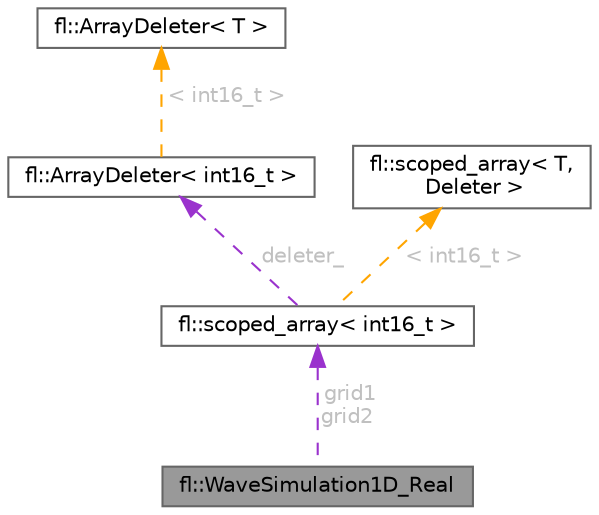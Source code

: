digraph "fl::WaveSimulation1D_Real"
{
 // INTERACTIVE_SVG=YES
 // LATEX_PDF_SIZE
  bgcolor="transparent";
  edge [fontname=Helvetica,fontsize=10,labelfontname=Helvetica,labelfontsize=10];
  node [fontname=Helvetica,fontsize=10,shape=box,height=0.2,width=0.4];
  Node1 [id="Node000001",label="fl::WaveSimulation1D_Real",height=0.2,width=0.4,color="gray40", fillcolor="grey60", style="filled", fontcolor="black",tooltip=" "];
  Node2 -> Node1 [id="edge1_Node000001_Node000002",dir="back",color="darkorchid3",style="dashed",tooltip=" ",label=" grid1\ngrid2",fontcolor="grey" ];
  Node2 [id="Node000002",label="fl::scoped_array\< int16_t \>",height=0.2,width=0.4,color="gray40", fillcolor="white", style="filled",URL="$d3/d92/classfl_1_1scoped__array.html",tooltip=" "];
  Node3 -> Node2 [id="edge2_Node000002_Node000003",dir="back",color="darkorchid3",style="dashed",tooltip=" ",label=" deleter_",fontcolor="grey" ];
  Node3 [id="Node000003",label="fl::ArrayDeleter\< int16_t \>",height=0.2,width=0.4,color="gray40", fillcolor="white", style="filled",URL="$df/db6/structfl_1_1_array_deleter.html",tooltip=" "];
  Node4 -> Node3 [id="edge3_Node000003_Node000004",dir="back",color="orange",style="dashed",tooltip=" ",label=" \< int16_t \>",fontcolor="grey" ];
  Node4 [id="Node000004",label="fl::ArrayDeleter\< T \>",height=0.2,width=0.4,color="gray40", fillcolor="white", style="filled",URL="$df/db6/structfl_1_1_array_deleter.html",tooltip=" "];
  Node5 -> Node2 [id="edge4_Node000002_Node000005",dir="back",color="orange",style="dashed",tooltip=" ",label=" \< int16_t \>",fontcolor="grey" ];
  Node5 [id="Node000005",label="fl::scoped_array\< T,\l Deleter \>",height=0.2,width=0.4,color="gray40", fillcolor="white", style="filled",URL="$d3/d92/classfl_1_1scoped__array.html",tooltip=" "];
}
